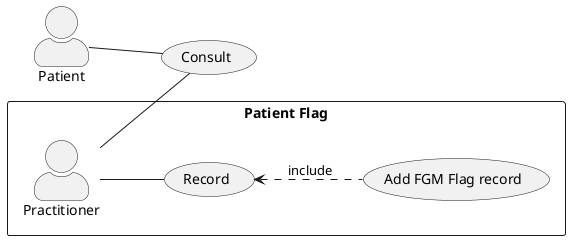 @startuml

skinparam actorStyle awesome
left to right direction

rectangle "Patient Flag"{
actor Practitioner as pra
usecase "Record" as record
usecase "Add FGM Flag record" as add
}


actor Patient as pat

usecase "Consult" as consult

pat -- consult
pra -- consult
pra -- record
record <.. add : include

@enduml
